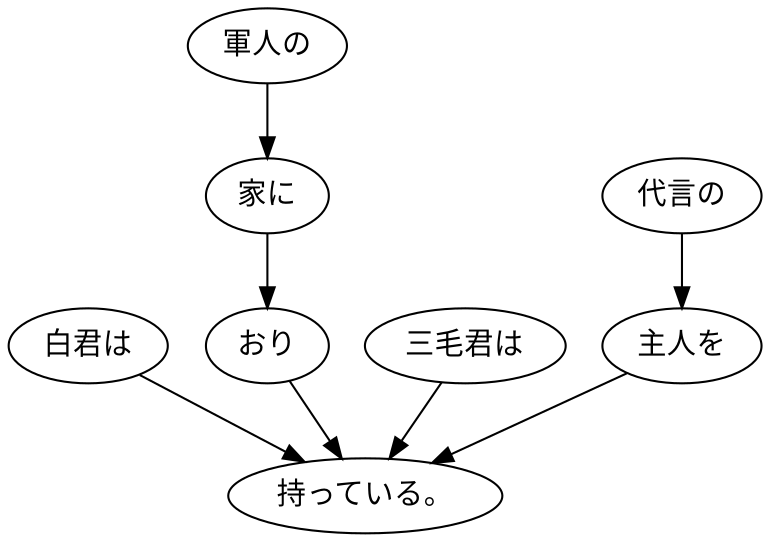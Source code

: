 digraph graph115 {
	node0 [label="白君は"];
	node1 [label="軍人の"];
	node2 [label="家に"];
	node3 [label="おり"];
	node4 [label="三毛君は"];
	node5 [label="代言の"];
	node6 [label="主人を"];
	node7 [label="持っている。"];
	node0 -> node7;
	node1 -> node2;
	node2 -> node3;
	node3 -> node7;
	node4 -> node7;
	node5 -> node6;
	node6 -> node7;
}
